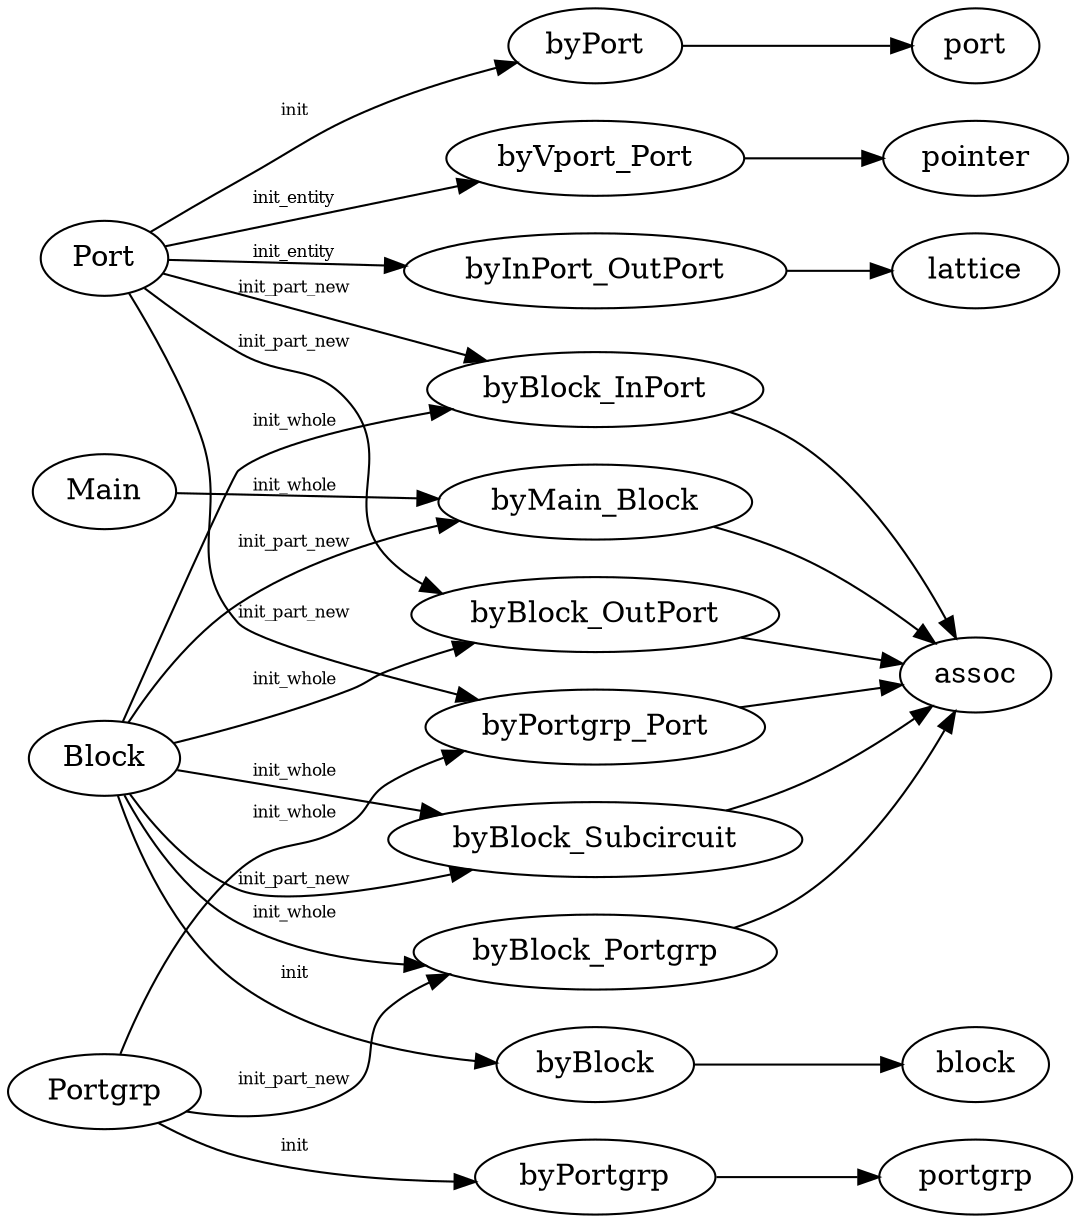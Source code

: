 digraph G {
graph[rankdir=LR];
byPort -> port;
byPortgrp -> portgrp;
byBlock -> block;
byVport_Port -> pointer;
byBlock_InPort -> assoc;
byBlock_OutPort -> assoc;
byMain_Block -> assoc;
byBlock_Subcircuit -> assoc;
byBlock_Portgrp -> assoc;
byPortgrp_Port -> assoc;
byInPort_OutPort -> lattice;
Block -> byBlock_InPort [label="init_whole",fontsize=8];
Block -> byMain_Block [label="init_part_new",fontsize=8];
Block -> byBlock_OutPort [label="init_whole",fontsize=8];
Block -> byBlock_Portgrp [label="init_whole",fontsize=8];
Port -> byBlock_InPort [label="init_part_new",fontsize=8];
Main -> byMain_Block [label="init_whole",fontsize=8];
Port -> byBlock_OutPort [label="init_part_new",fontsize=8];
Port -> byInPort_OutPort [label="init_entity",fontsize=8];
Portgrp -> byBlock_Portgrp [label="init_part_new",fontsize=8];
Block -> byBlock [label="init",fontsize=8];
Portgrp -> byPortgrp_Port [label="init_whole",fontsize=8];
Block -> byBlock_Subcircuit [label="init_whole",fontsize=8];
Block -> byBlock_Subcircuit [label="init_part_new",fontsize=8];
Port -> byPort [label="init",fontsize=8];
Portgrp -> byPortgrp [label="init",fontsize=8];
Port -> byVport_Port [label="init_entity",fontsize=8];
Port -> byPortgrp_Port [label="init_part_new",fontsize=8];
}
